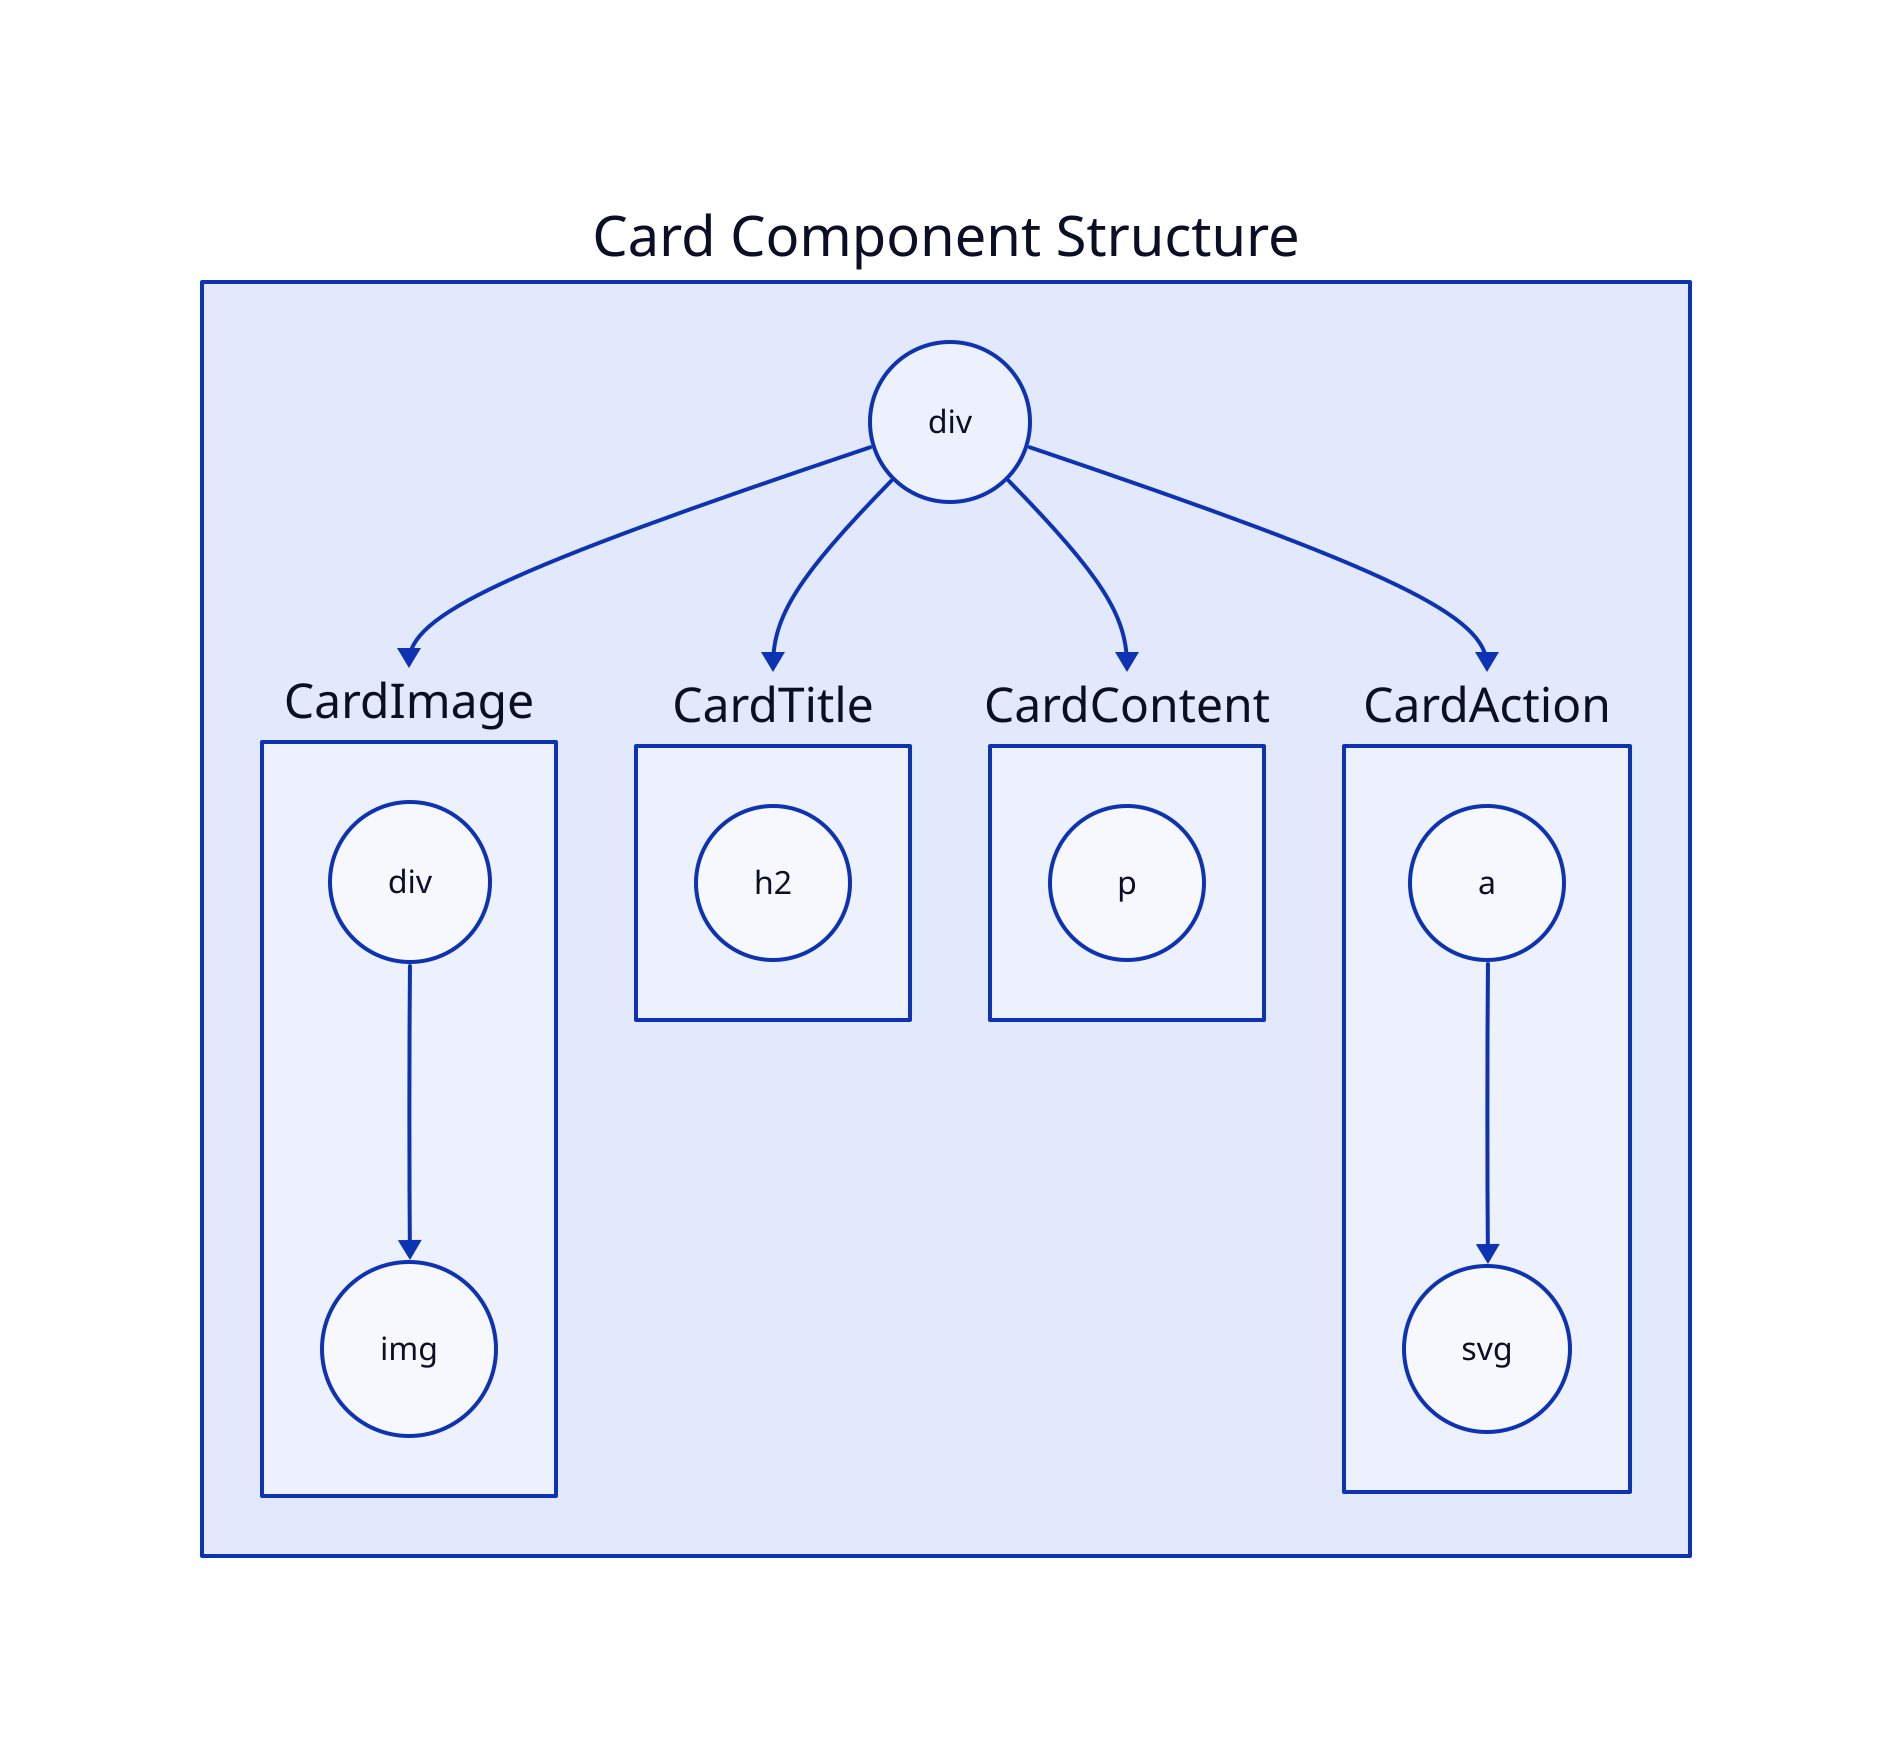 # Layout Engine: Dagre
DOM: "Card Component Structure" {
  CardImage: {
    # keys, shapes and labels
    div.shape: circle
    img.shape: circle
    # connections
    div -> img
  }

  CardTitle: {
    h2.shape: circle
  }

  CardAction: {
    # keys, shapes and labels
    a.shape: circle
    svg.shape: circle
    # connections
    a -> svg
  }

  CardContent: {
    p.shape: circle
  }

  # connections
  div.shape: circle
  div -> CardImage
  div -> CardTitle
  div -> CardContent
  div -> CardAction
}
